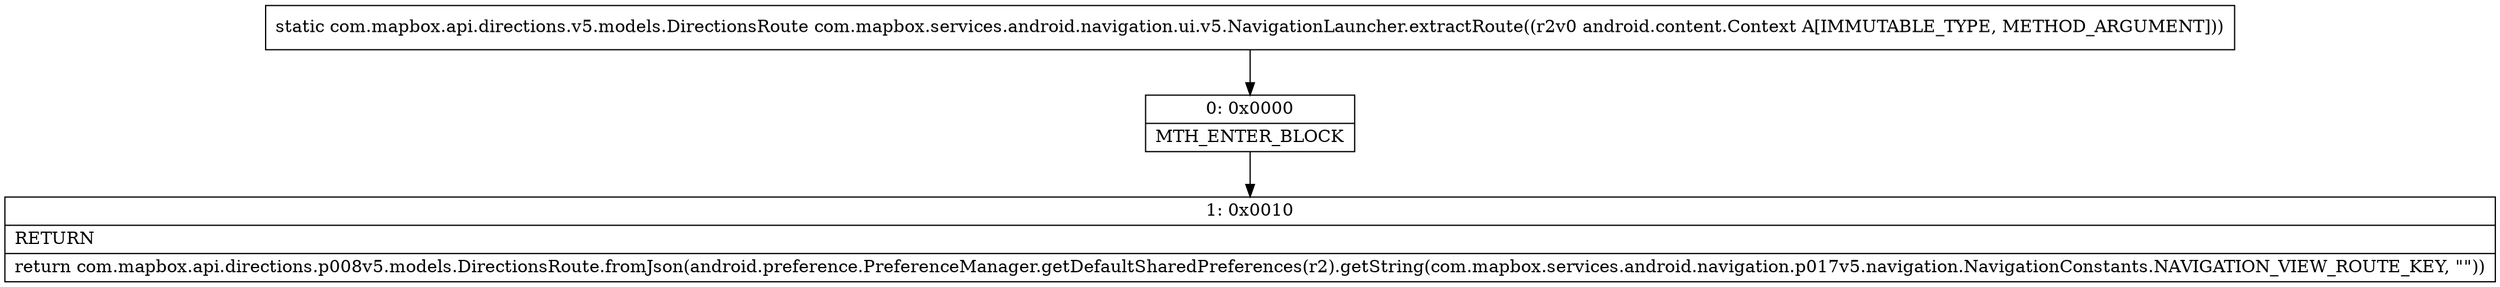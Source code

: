 digraph "CFG forcom.mapbox.services.android.navigation.ui.v5.NavigationLauncher.extractRoute(Landroid\/content\/Context;)Lcom\/mapbox\/api\/directions\/v5\/models\/DirectionsRoute;" {
Node_0 [shape=record,label="{0\:\ 0x0000|MTH_ENTER_BLOCK\l}"];
Node_1 [shape=record,label="{1\:\ 0x0010|RETURN\l|return com.mapbox.api.directions.p008v5.models.DirectionsRoute.fromJson(android.preference.PreferenceManager.getDefaultSharedPreferences(r2).getString(com.mapbox.services.android.navigation.p017v5.navigation.NavigationConstants.NAVIGATION_VIEW_ROUTE_KEY, \"\"))\l}"];
MethodNode[shape=record,label="{static com.mapbox.api.directions.v5.models.DirectionsRoute com.mapbox.services.android.navigation.ui.v5.NavigationLauncher.extractRoute((r2v0 android.content.Context A[IMMUTABLE_TYPE, METHOD_ARGUMENT])) }"];
MethodNode -> Node_0;
Node_0 -> Node_1;
}

